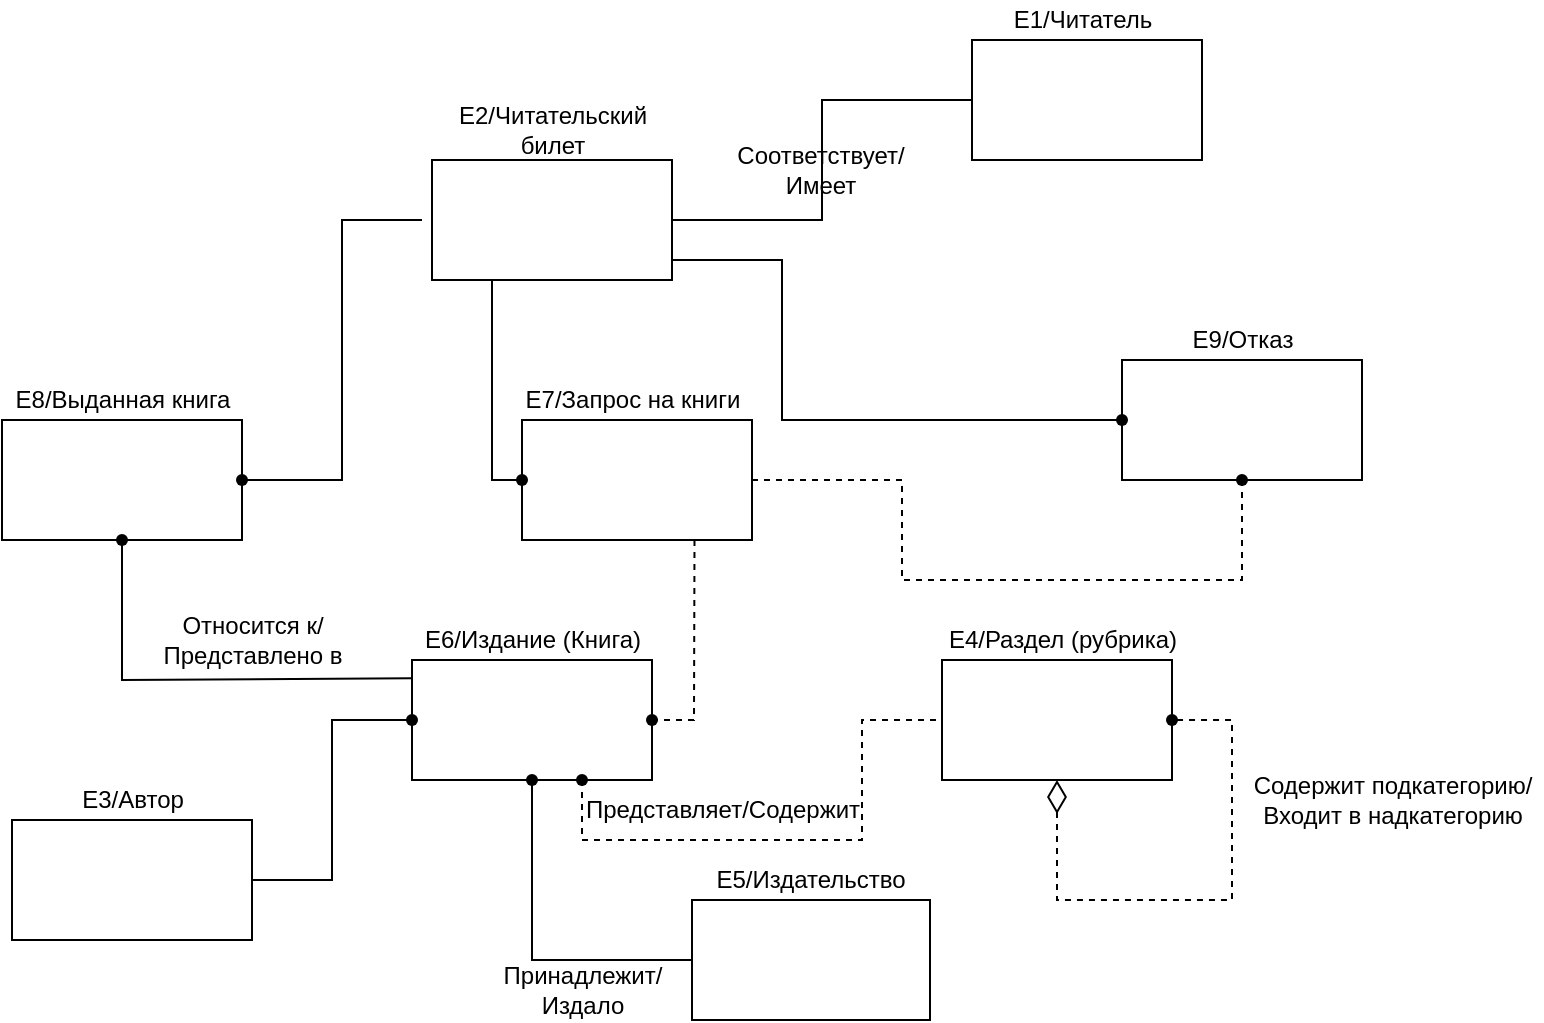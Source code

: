 <mxfile version="17.1.3" type="github">
  <diagram id="OyRcTyBlNtmZmaSBtb3-" name="Page-1">
    <mxGraphModel dx="766" dy="530" grid="1" gridSize="10" guides="1" tooltips="1" connect="1" arrows="1" fold="1" page="1" pageScale="1" pageWidth="827" pageHeight="1169" math="0" shadow="0">
      <root>
        <mxCell id="0" />
        <mxCell id="1" parent="0" />
        <mxCell id="z1wBFRxJV2j2c12fdlnA-1" value="" style="rounded=0;whiteSpace=wrap;html=1;" vertex="1" parent="1">
          <mxGeometry x="535" y="40" width="115" height="60" as="geometry" />
        </mxCell>
        <mxCell id="z1wBFRxJV2j2c12fdlnA-2" value="E1/Читатель" style="text;html=1;align=center;verticalAlign=middle;resizable=0;points=[];autosize=1;strokeColor=none;fillColor=none;" vertex="1" parent="1">
          <mxGeometry x="545" y="20" width="90" height="20" as="geometry" />
        </mxCell>
        <mxCell id="z1wBFRxJV2j2c12fdlnA-4" value="E2/Читательский&lt;br&gt;билет" style="text;html=1;align=center;verticalAlign=middle;resizable=0;points=[];autosize=1;strokeColor=none;fillColor=none;" vertex="1" parent="1">
          <mxGeometry x="270" y="70" width="110" height="30" as="geometry" />
        </mxCell>
        <mxCell id="z1wBFRxJV2j2c12fdlnA-5" value="" style="rounded=0;whiteSpace=wrap;html=1;" vertex="1" parent="1">
          <mxGeometry x="55" y="430" width="120" height="60" as="geometry" />
        </mxCell>
        <mxCell id="z1wBFRxJV2j2c12fdlnA-6" value="E3/Автор" style="text;html=1;align=center;verticalAlign=middle;resizable=0;points=[];autosize=1;strokeColor=none;fillColor=none;" vertex="1" parent="1">
          <mxGeometry x="80" y="410" width="70" height="20" as="geometry" />
        </mxCell>
        <mxCell id="z1wBFRxJV2j2c12fdlnA-7" value="" style="rounded=0;whiteSpace=wrap;html=1;" vertex="1" parent="1">
          <mxGeometry x="520" y="350" width="115" height="60" as="geometry" />
        </mxCell>
        <mxCell id="z1wBFRxJV2j2c12fdlnA-8" value="E4/Раздел (рубрика)" style="text;html=1;align=center;verticalAlign=middle;resizable=0;points=[];autosize=1;strokeColor=none;fillColor=none;" vertex="1" parent="1">
          <mxGeometry x="515" y="330" width="130" height="20" as="geometry" />
        </mxCell>
        <mxCell id="z1wBFRxJV2j2c12fdlnA-9" value="" style="rounded=0;whiteSpace=wrap;html=1;" vertex="1" parent="1">
          <mxGeometry x="395" y="470" width="119" height="60" as="geometry" />
        </mxCell>
        <mxCell id="z1wBFRxJV2j2c12fdlnA-10" value="E5/Издательство" style="text;html=1;align=center;verticalAlign=middle;resizable=0;points=[];autosize=1;strokeColor=none;fillColor=none;" vertex="1" parent="1">
          <mxGeometry x="399" y="450" width="110" height="20" as="geometry" />
        </mxCell>
        <mxCell id="z1wBFRxJV2j2c12fdlnA-13" value="" style="rounded=0;whiteSpace=wrap;html=1;" vertex="1" parent="1">
          <mxGeometry x="310" y="230" width="115" height="60" as="geometry" />
        </mxCell>
        <mxCell id="z1wBFRxJV2j2c12fdlnA-14" value="E7/Запрос на книги" style="text;html=1;align=center;verticalAlign=middle;resizable=0;points=[];autosize=1;strokeColor=none;fillColor=none;" vertex="1" parent="1">
          <mxGeometry x="305" y="210" width="120" height="20" as="geometry" />
        </mxCell>
        <mxCell id="z1wBFRxJV2j2c12fdlnA-15" value="" style="rounded=0;whiteSpace=wrap;html=1;" vertex="1" parent="1">
          <mxGeometry x="50" y="230" width="120" height="60" as="geometry" />
        </mxCell>
        <mxCell id="z1wBFRxJV2j2c12fdlnA-16" value="E8/Выданная книга" style="text;html=1;align=center;verticalAlign=middle;resizable=0;points=[];autosize=1;strokeColor=none;fillColor=none;" vertex="1" parent="1">
          <mxGeometry x="50" y="210" width="120" height="20" as="geometry" />
        </mxCell>
        <mxCell id="z1wBFRxJV2j2c12fdlnA-17" value="" style="rounded=0;whiteSpace=wrap;html=1;" vertex="1" parent="1">
          <mxGeometry x="610" y="200" width="120" height="60" as="geometry" />
        </mxCell>
        <mxCell id="z1wBFRxJV2j2c12fdlnA-18" value="E9/Отказ" style="text;html=1;align=center;verticalAlign=middle;resizable=0;points=[];autosize=1;strokeColor=none;fillColor=none;" vertex="1" parent="1">
          <mxGeometry x="635" y="180" width="70" height="20" as="geometry" />
        </mxCell>
        <mxCell id="z1wBFRxJV2j2c12fdlnA-19" value="" style="rounded=0;whiteSpace=wrap;html=1;" vertex="1" parent="1">
          <mxGeometry x="265" y="100" width="120" height="60" as="geometry" />
        </mxCell>
        <mxCell id="z1wBFRxJV2j2c12fdlnA-20" value="" style="endArrow=none;html=1;rounded=0;exitX=1;exitY=0.5;exitDx=0;exitDy=0;entryX=0;entryY=0.5;entryDx=0;entryDy=0;" edge="1" parent="1" source="z1wBFRxJV2j2c12fdlnA-19" target="z1wBFRxJV2j2c12fdlnA-1">
          <mxGeometry width="50" height="50" relative="1" as="geometry">
            <mxPoint x="400" y="130" as="sourcePoint" />
            <mxPoint x="530" y="70" as="targetPoint" />
            <Array as="points">
              <mxPoint x="460" y="130" />
              <mxPoint x="460" y="70" />
            </Array>
          </mxGeometry>
        </mxCell>
        <mxCell id="z1wBFRxJV2j2c12fdlnA-21" value="Соответствует/&lt;br&gt;Имеет" style="text;html=1;align=center;verticalAlign=middle;resizable=0;points=[];autosize=1;strokeColor=none;fillColor=none;" vertex="1" parent="1">
          <mxGeometry x="409" y="90" width="100" height="30" as="geometry" />
        </mxCell>
        <mxCell id="z1wBFRxJV2j2c12fdlnA-23" value="" style="rounded=0;whiteSpace=wrap;html=1;" vertex="1" parent="1">
          <mxGeometry x="255" y="350" width="120" height="60" as="geometry" />
        </mxCell>
        <mxCell id="z1wBFRxJV2j2c12fdlnA-24" value="E6/Издание (Книга)" style="text;html=1;align=center;verticalAlign=middle;resizable=0;points=[];autosize=1;strokeColor=none;fillColor=none;" vertex="1" parent="1">
          <mxGeometry x="255" y="330" width="120" height="20" as="geometry" />
        </mxCell>
        <mxCell id="z1wBFRxJV2j2c12fdlnA-27" value="" style="endArrow=none;html=1;rounded=0;dashed=1;exitX=0.465;exitY=0.61;exitDx=0;exitDy=0;entryX=0;entryY=0.5;entryDx=0;entryDy=0;exitPerimeter=0;" edge="1" parent="1" source="z1wBFRxJV2j2c12fdlnA-28" target="z1wBFRxJV2j2c12fdlnA-7">
          <mxGeometry relative="1" as="geometry">
            <mxPoint x="315" y="460" as="sourcePoint" />
            <mxPoint x="475" y="460" as="targetPoint" />
            <Array as="points">
              <mxPoint x="340" y="440" />
              <mxPoint x="480" y="440" />
              <mxPoint x="480" y="380" />
            </Array>
          </mxGeometry>
        </mxCell>
        <mxCell id="z1wBFRxJV2j2c12fdlnA-28" value="" style="shape=waypoint;sketch=0;fillStyle=solid;size=6;pointerEvents=1;points=[];fillColor=none;resizable=0;rotatable=0;perimeter=centerPerimeter;snapToPoint=1;" vertex="1" parent="1">
          <mxGeometry x="320" y="390" width="40" height="40" as="geometry" />
        </mxCell>
        <mxCell id="z1wBFRxJV2j2c12fdlnA-29" value="Представляет/Содержит" style="text;html=1;align=center;verticalAlign=middle;resizable=0;points=[];autosize=1;strokeColor=none;fillColor=none;" vertex="1" parent="1">
          <mxGeometry x="335" y="415" width="150" height="20" as="geometry" />
        </mxCell>
        <mxCell id="z1wBFRxJV2j2c12fdlnA-31" value="" style="endArrow=none;html=1;rounded=0;exitX=1;exitY=0.5;exitDx=0;exitDy=0;entryX=0;entryY=0.5;entryDx=0;entryDy=0;" edge="1" parent="1" source="z1wBFRxJV2j2c12fdlnA-5" target="z1wBFRxJV2j2c12fdlnA-23">
          <mxGeometry relative="1" as="geometry">
            <mxPoint x="315" y="460" as="sourcePoint" />
            <mxPoint x="215" y="460" as="targetPoint" />
            <Array as="points">
              <mxPoint x="215" y="460" />
              <mxPoint x="215" y="420" />
              <mxPoint x="215" y="380" />
            </Array>
          </mxGeometry>
        </mxCell>
        <mxCell id="z1wBFRxJV2j2c12fdlnA-33" value="" style="shape=waypoint;sketch=0;fillStyle=solid;size=6;pointerEvents=1;points=[];fillColor=none;resizable=0;rotatable=0;perimeter=centerPerimeter;snapToPoint=1;" vertex="1" parent="1">
          <mxGeometry x="235" y="360" width="40" height="40" as="geometry" />
        </mxCell>
        <mxCell id="z1wBFRxJV2j2c12fdlnA-35" value="" style="endArrow=none;html=1;rounded=0;entryX=0;entryY=0.5;entryDx=0;entryDy=0;exitX=0.5;exitY=1;exitDx=0;exitDy=0;" edge="1" parent="1" source="z1wBFRxJV2j2c12fdlnA-23" target="z1wBFRxJV2j2c12fdlnA-9">
          <mxGeometry relative="1" as="geometry">
            <mxPoint x="315" y="560" as="sourcePoint" />
            <mxPoint x="475" y="470" as="targetPoint" />
            <Array as="points">
              <mxPoint x="315" y="500" />
            </Array>
          </mxGeometry>
        </mxCell>
        <mxCell id="z1wBFRxJV2j2c12fdlnA-36" value="" style="shape=waypoint;sketch=0;fillStyle=solid;size=6;pointerEvents=1;points=[];fillColor=none;resizable=0;rotatable=0;perimeter=centerPerimeter;snapToPoint=1;" vertex="1" parent="1">
          <mxGeometry x="295" y="390" width="40" height="40" as="geometry" />
        </mxCell>
        <mxCell id="z1wBFRxJV2j2c12fdlnA-45" value="" style="endArrow=close;html=1;dashed=1;endSize=12;startArrow=diamondThin;startSize=14;startFill=0;edgeStyle=orthogonalEdgeStyle;rounded=0;entryX=1;entryY=0.5;entryDx=0;entryDy=0;exitX=0.5;exitY=1;exitDx=0;exitDy=0;" edge="1" parent="1" source="z1wBFRxJV2j2c12fdlnA-7" target="z1wBFRxJV2j2c12fdlnA-7">
          <mxGeometry relative="1" as="geometry">
            <mxPoint x="535" y="460" as="sourcePoint" />
            <mxPoint x="725" y="450" as="targetPoint" />
            <Array as="points">
              <mxPoint x="578" y="470" />
              <mxPoint x="665" y="470" />
              <mxPoint x="665" y="380" />
            </Array>
          </mxGeometry>
        </mxCell>
        <mxCell id="z1wBFRxJV2j2c12fdlnA-48" value="" style="shape=waypoint;sketch=0;fillStyle=solid;size=6;pointerEvents=1;points=[];fillColor=none;resizable=0;rotatable=0;perimeter=centerPerimeter;snapToPoint=1;" vertex="1" parent="1">
          <mxGeometry x="615" y="360" width="40" height="40" as="geometry" />
        </mxCell>
        <mxCell id="z1wBFRxJV2j2c12fdlnA-54" value="" style="endArrow=none;html=1;rounded=0;exitDx=0;exitDy=0;startArrow=none;" edge="1" parent="1" source="z1wBFRxJV2j2c12fdlnA-55">
          <mxGeometry relative="1" as="geometry">
            <mxPoint x="290" y="200" as="sourcePoint" />
            <mxPoint x="260" y="130" as="targetPoint" />
            <Array as="points">
              <mxPoint x="220" y="260" />
              <mxPoint x="220" y="130" />
            </Array>
          </mxGeometry>
        </mxCell>
        <mxCell id="z1wBFRxJV2j2c12fdlnA-55" value="" style="shape=waypoint;sketch=0;fillStyle=solid;size=6;pointerEvents=1;points=[];fillColor=none;resizable=0;rotatable=0;perimeter=centerPerimeter;snapToPoint=1;" vertex="1" parent="1">
          <mxGeometry x="150" y="240" width="40" height="40" as="geometry" />
        </mxCell>
        <mxCell id="z1wBFRxJV2j2c12fdlnA-56" value="" style="endArrow=none;html=1;rounded=0;exitX=1;exitY=0.5;exitDx=0;exitDy=0;entryDx=0;entryDy=0;" edge="1" parent="1" source="z1wBFRxJV2j2c12fdlnA-15" target="z1wBFRxJV2j2c12fdlnA-55">
          <mxGeometry relative="1" as="geometry">
            <mxPoint x="170" y="260" as="sourcePoint" />
            <mxPoint x="265" y="130" as="targetPoint" />
            <Array as="points" />
          </mxGeometry>
        </mxCell>
        <mxCell id="z1wBFRxJV2j2c12fdlnA-58" value="" style="endArrow=none;html=1;rounded=0;entryX=0;entryY=0.5;entryDx=0;entryDy=0;" edge="1" parent="1" target="z1wBFRxJV2j2c12fdlnA-13">
          <mxGeometry relative="1" as="geometry">
            <mxPoint x="295" y="160" as="sourcePoint" />
            <mxPoint x="450" y="280" as="targetPoint" />
            <Array as="points">
              <mxPoint x="295" y="260" />
            </Array>
          </mxGeometry>
        </mxCell>
        <mxCell id="z1wBFRxJV2j2c12fdlnA-59" value="" style="shape=waypoint;sketch=0;fillStyle=solid;size=6;pointerEvents=1;points=[];fillColor=none;resizable=0;rotatable=0;perimeter=centerPerimeter;snapToPoint=1;" vertex="1" parent="1">
          <mxGeometry x="290" y="240" width="40" height="40" as="geometry" />
        </mxCell>
        <mxCell id="z1wBFRxJV2j2c12fdlnA-62" value="" style="endArrow=none;html=1;rounded=0;exitDx=0;exitDy=0;startArrow=none;" edge="1" parent="1" source="z1wBFRxJV2j2c12fdlnA-63">
          <mxGeometry relative="1" as="geometry">
            <mxPoint x="95" y="359.17" as="sourcePoint" />
            <mxPoint x="255" y="359.17" as="targetPoint" />
            <Array as="points">
              <mxPoint x="110" y="360" />
            </Array>
          </mxGeometry>
        </mxCell>
        <mxCell id="z1wBFRxJV2j2c12fdlnA-63" value="" style="shape=waypoint;sketch=0;fillStyle=solid;size=6;pointerEvents=1;points=[];fillColor=none;resizable=0;rotatable=0;perimeter=centerPerimeter;snapToPoint=1;" vertex="1" parent="1">
          <mxGeometry x="90" y="270" width="40" height="40" as="geometry" />
        </mxCell>
        <mxCell id="z1wBFRxJV2j2c12fdlnA-64" value="" style="endArrow=none;html=1;rounded=0;exitX=0.5;exitY=1;exitDx=0;exitDy=0;" edge="1" parent="1" source="z1wBFRxJV2j2c12fdlnA-15" target="z1wBFRxJV2j2c12fdlnA-63">
          <mxGeometry relative="1" as="geometry">
            <mxPoint x="110" y="290" as="sourcePoint" />
            <mxPoint x="255" y="359.17" as="targetPoint" />
            <Array as="points" />
          </mxGeometry>
        </mxCell>
        <mxCell id="z1wBFRxJV2j2c12fdlnA-65" value="Относится к/&lt;br&gt;Представлено в" style="text;html=1;align=center;verticalAlign=middle;resizable=0;points=[];autosize=1;strokeColor=none;fillColor=none;" vertex="1" parent="1">
          <mxGeometry x="120" y="325" width="110" height="30" as="geometry" />
        </mxCell>
        <mxCell id="z1wBFRxJV2j2c12fdlnA-66" value="Содержит подкатегорию/&lt;br&gt;Входит в надкатегорию" style="text;html=1;align=center;verticalAlign=middle;resizable=0;points=[];autosize=1;strokeColor=none;fillColor=none;" vertex="1" parent="1">
          <mxGeometry x="670" y="405" width="150" height="30" as="geometry" />
        </mxCell>
        <mxCell id="z1wBFRxJV2j2c12fdlnA-67" value="" style="endArrow=none;html=1;rounded=0;entryX=0;entryY=0.5;entryDx=0;entryDy=0;" edge="1" parent="1" target="z1wBFRxJV2j2c12fdlnA-17">
          <mxGeometry relative="1" as="geometry">
            <mxPoint x="385" y="150" as="sourcePoint" />
            <mxPoint x="545" y="150" as="targetPoint" />
            <Array as="points">
              <mxPoint x="440" y="150" />
              <mxPoint x="440" y="230" />
            </Array>
          </mxGeometry>
        </mxCell>
        <mxCell id="z1wBFRxJV2j2c12fdlnA-68" value="" style="shape=waypoint;sketch=0;fillStyle=solid;size=6;pointerEvents=1;points=[];fillColor=none;resizable=0;rotatable=0;perimeter=centerPerimeter;snapToPoint=1;" vertex="1" parent="1">
          <mxGeometry x="590" y="210" width="40" height="40" as="geometry" />
        </mxCell>
        <mxCell id="z1wBFRxJV2j2c12fdlnA-70" value="Принадлежит/&lt;br&gt;Издало" style="text;html=1;align=center;verticalAlign=middle;resizable=0;points=[];autosize=1;strokeColor=none;fillColor=none;" vertex="1" parent="1">
          <mxGeometry x="295" y="500" width="90" height="30" as="geometry" />
        </mxCell>
        <mxCell id="z1wBFRxJV2j2c12fdlnA-72" value="" style="endArrow=none;html=1;dashed=1;rounded=0;exitX=0.75;exitY=1;exitDx=0;exitDy=0;entryX=1;entryY=0.5;entryDx=0;entryDy=0;" edge="1" parent="1" source="z1wBFRxJV2j2c12fdlnA-13" target="z1wBFRxJV2j2c12fdlnA-23">
          <mxGeometry relative="1" as="geometry">
            <mxPoint x="380" y="370" as="sourcePoint" />
            <mxPoint x="540" y="370" as="targetPoint" />
            <Array as="points">
              <mxPoint x="396" y="380" />
            </Array>
          </mxGeometry>
        </mxCell>
        <mxCell id="z1wBFRxJV2j2c12fdlnA-73" value="" style="shape=waypoint;sketch=0;fillStyle=solid;size=6;pointerEvents=1;points=[];fillColor=none;resizable=0;rotatable=0;perimeter=centerPerimeter;snapToPoint=1;" vertex="1" parent="1">
          <mxGeometry x="355" y="360" width="40" height="40" as="geometry" />
        </mxCell>
        <mxCell id="z1wBFRxJV2j2c12fdlnA-75" value="" style="endArrow=none;html=1;dashed=1;rounded=0;exitX=1;exitY=0.5;exitDx=0;exitDy=0;entryX=0.5;entryY=1;entryDx=0;entryDy=0;" edge="1" parent="1" source="z1wBFRxJV2j2c12fdlnA-13" target="z1wBFRxJV2j2c12fdlnA-17">
          <mxGeometry relative="1" as="geometry">
            <mxPoint x="510" y="290" as="sourcePoint" />
            <mxPoint x="670" y="290" as="targetPoint" />
            <Array as="points">
              <mxPoint x="500" y="260" />
              <mxPoint x="500" y="310" />
              <mxPoint x="670" y="310" />
            </Array>
          </mxGeometry>
        </mxCell>
        <mxCell id="z1wBFRxJV2j2c12fdlnA-78" value="" style="shape=waypoint;sketch=0;fillStyle=solid;size=6;pointerEvents=1;points=[];fillColor=none;resizable=0;rotatable=0;perimeter=centerPerimeter;snapToPoint=1;" vertex="1" parent="1">
          <mxGeometry x="650" y="240" width="40" height="40" as="geometry" />
        </mxCell>
      </root>
    </mxGraphModel>
  </diagram>
</mxfile>
